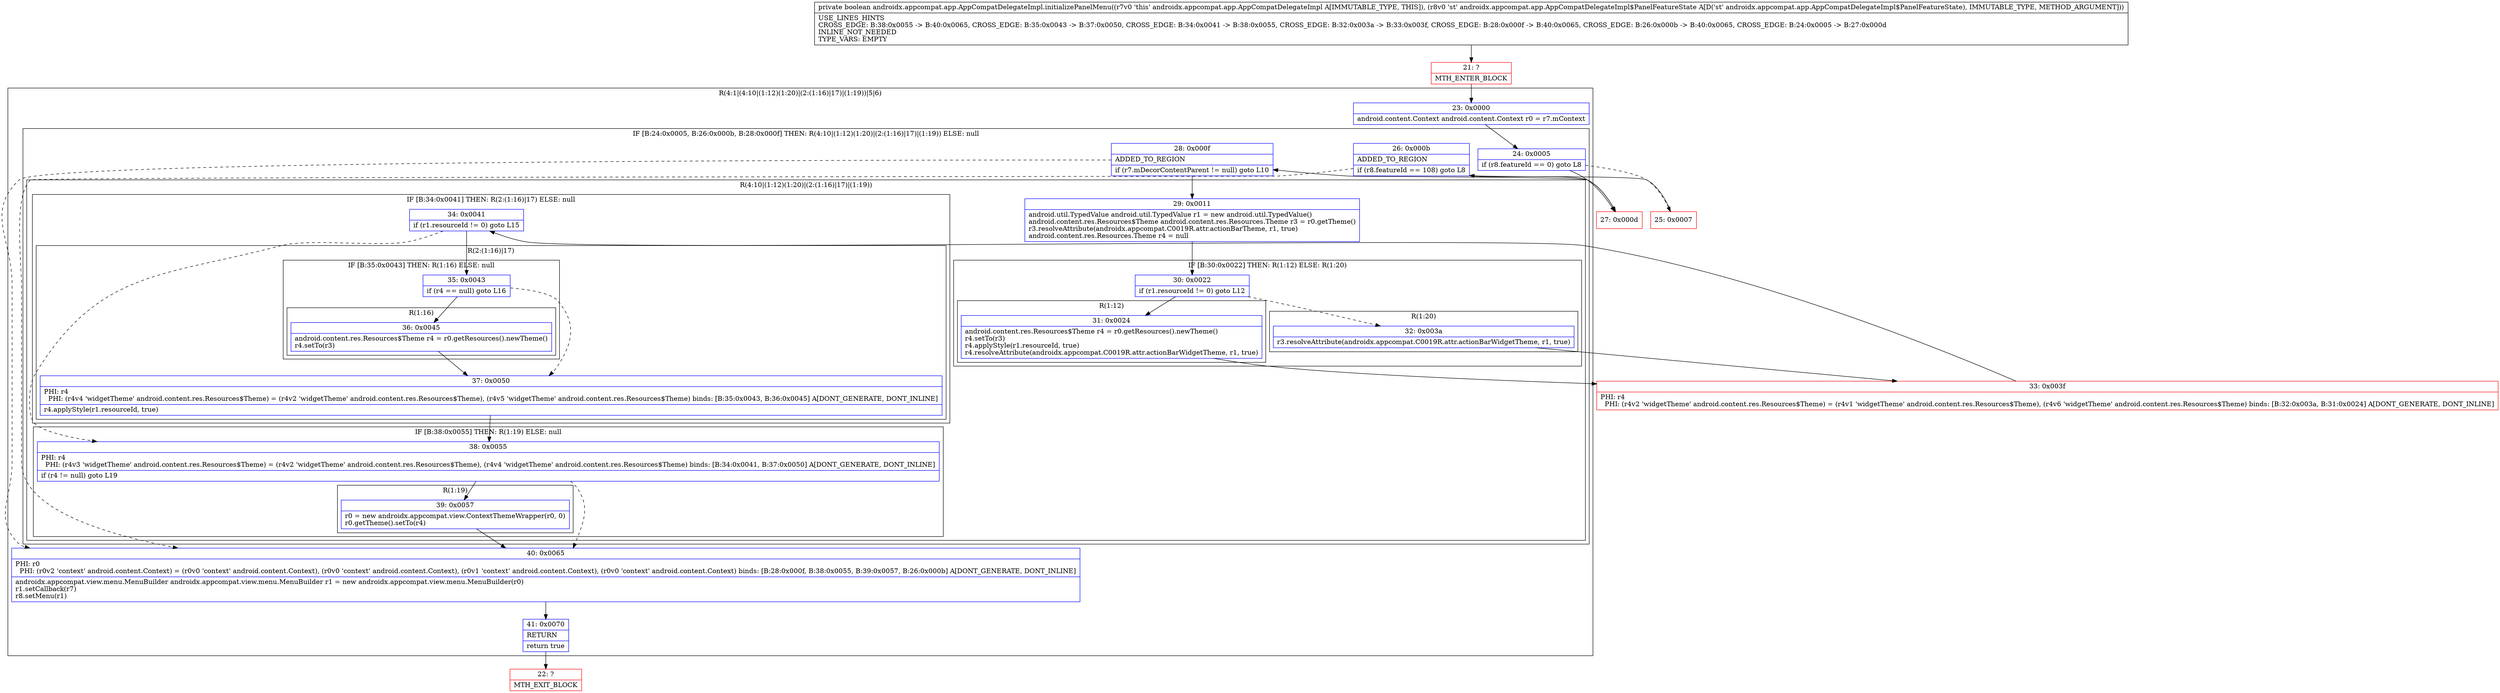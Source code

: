 digraph "CFG forandroidx.appcompat.app.AppCompatDelegateImpl.initializePanelMenu(Landroidx\/appcompat\/app\/AppCompatDelegateImpl$PanelFeatureState;)Z" {
subgraph cluster_Region_1387757855 {
label = "R(4:1|(4:10|(1:12)(1:20)|(2:(1:16)|17)|(1:19))|5|6)";
node [shape=record,color=blue];
Node_23 [shape=record,label="{23\:\ 0x0000|android.content.Context android.content.Context r0 = r7.mContext\l}"];
subgraph cluster_IfRegion_720862932 {
label = "IF [B:24:0x0005, B:26:0x000b, B:28:0x000f] THEN: R(4:10|(1:12)(1:20)|(2:(1:16)|17)|(1:19)) ELSE: null";
node [shape=record,color=blue];
Node_24 [shape=record,label="{24\:\ 0x0005|if (r8.featureId == 0) goto L8\l}"];
Node_26 [shape=record,label="{26\:\ 0x000b|ADDED_TO_REGION\l|if (r8.featureId == 108) goto L8\l}"];
Node_28 [shape=record,label="{28\:\ 0x000f|ADDED_TO_REGION\l|if (r7.mDecorContentParent != null) goto L10\l}"];
subgraph cluster_Region_748587747 {
label = "R(4:10|(1:12)(1:20)|(2:(1:16)|17)|(1:19))";
node [shape=record,color=blue];
Node_29 [shape=record,label="{29\:\ 0x0011|android.util.TypedValue android.util.TypedValue r1 = new android.util.TypedValue()\landroid.content.res.Resources$Theme android.content.res.Resources.Theme r3 = r0.getTheme()\lr3.resolveAttribute(androidx.appcompat.C0019R.attr.actionBarTheme, r1, true)\landroid.content.res.Resources.Theme r4 = null\l}"];
subgraph cluster_IfRegion_423044627 {
label = "IF [B:30:0x0022] THEN: R(1:12) ELSE: R(1:20)";
node [shape=record,color=blue];
Node_30 [shape=record,label="{30\:\ 0x0022|if (r1.resourceId != 0) goto L12\l}"];
subgraph cluster_Region_391749614 {
label = "R(1:12)";
node [shape=record,color=blue];
Node_31 [shape=record,label="{31\:\ 0x0024|android.content.res.Resources$Theme r4 = r0.getResources().newTheme()\lr4.setTo(r3)\lr4.applyStyle(r1.resourceId, true)\lr4.resolveAttribute(androidx.appcompat.C0019R.attr.actionBarWidgetTheme, r1, true)\l}"];
}
subgraph cluster_Region_1101426244 {
label = "R(1:20)";
node [shape=record,color=blue];
Node_32 [shape=record,label="{32\:\ 0x003a|r3.resolveAttribute(androidx.appcompat.C0019R.attr.actionBarWidgetTheme, r1, true)\l}"];
}
}
subgraph cluster_IfRegion_450576241 {
label = "IF [B:34:0x0041] THEN: R(2:(1:16)|17) ELSE: null";
node [shape=record,color=blue];
Node_34 [shape=record,label="{34\:\ 0x0041|if (r1.resourceId != 0) goto L15\l}"];
subgraph cluster_Region_565390346 {
label = "R(2:(1:16)|17)";
node [shape=record,color=blue];
subgraph cluster_IfRegion_26513809 {
label = "IF [B:35:0x0043] THEN: R(1:16) ELSE: null";
node [shape=record,color=blue];
Node_35 [shape=record,label="{35\:\ 0x0043|if (r4 == null) goto L16\l}"];
subgraph cluster_Region_2038979427 {
label = "R(1:16)";
node [shape=record,color=blue];
Node_36 [shape=record,label="{36\:\ 0x0045|android.content.res.Resources$Theme r4 = r0.getResources().newTheme()\lr4.setTo(r3)\l}"];
}
}
Node_37 [shape=record,label="{37\:\ 0x0050|PHI: r4 \l  PHI: (r4v4 'widgetTheme' android.content.res.Resources$Theme) = (r4v2 'widgetTheme' android.content.res.Resources$Theme), (r4v5 'widgetTheme' android.content.res.Resources$Theme) binds: [B:35:0x0043, B:36:0x0045] A[DONT_GENERATE, DONT_INLINE]\l|r4.applyStyle(r1.resourceId, true)\l}"];
}
}
subgraph cluster_IfRegion_1941048233 {
label = "IF [B:38:0x0055] THEN: R(1:19) ELSE: null";
node [shape=record,color=blue];
Node_38 [shape=record,label="{38\:\ 0x0055|PHI: r4 \l  PHI: (r4v3 'widgetTheme' android.content.res.Resources$Theme) = (r4v2 'widgetTheme' android.content.res.Resources$Theme), (r4v4 'widgetTheme' android.content.res.Resources$Theme) binds: [B:34:0x0041, B:37:0x0050] A[DONT_GENERATE, DONT_INLINE]\l|if (r4 != null) goto L19\l}"];
subgraph cluster_Region_1110723948 {
label = "R(1:19)";
node [shape=record,color=blue];
Node_39 [shape=record,label="{39\:\ 0x0057|r0 = new androidx.appcompat.view.ContextThemeWrapper(r0, 0)\lr0.getTheme().setTo(r4)\l}"];
}
}
}
}
Node_40 [shape=record,label="{40\:\ 0x0065|PHI: r0 \l  PHI: (r0v2 'context' android.content.Context) = (r0v0 'context' android.content.Context), (r0v0 'context' android.content.Context), (r0v1 'context' android.content.Context), (r0v0 'context' android.content.Context) binds: [B:28:0x000f, B:38:0x0055, B:39:0x0057, B:26:0x000b] A[DONT_GENERATE, DONT_INLINE]\l|androidx.appcompat.view.menu.MenuBuilder androidx.appcompat.view.menu.MenuBuilder r1 = new androidx.appcompat.view.menu.MenuBuilder(r0)\lr1.setCallback(r7)\lr8.setMenu(r1)\l}"];
Node_41 [shape=record,label="{41\:\ 0x0070|RETURN\l|return true\l}"];
}
Node_21 [shape=record,color=red,label="{21\:\ ?|MTH_ENTER_BLOCK\l}"];
Node_25 [shape=record,color=red,label="{25\:\ 0x0007}"];
Node_22 [shape=record,color=red,label="{22\:\ ?|MTH_EXIT_BLOCK\l}"];
Node_27 [shape=record,color=red,label="{27\:\ 0x000d}"];
Node_33 [shape=record,color=red,label="{33\:\ 0x003f|PHI: r4 \l  PHI: (r4v2 'widgetTheme' android.content.res.Resources$Theme) = (r4v1 'widgetTheme' android.content.res.Resources$Theme), (r4v6 'widgetTheme' android.content.res.Resources$Theme) binds: [B:32:0x003a, B:31:0x0024] A[DONT_GENERATE, DONT_INLINE]\l}"];
MethodNode[shape=record,label="{private boolean androidx.appcompat.app.AppCompatDelegateImpl.initializePanelMenu((r7v0 'this' androidx.appcompat.app.AppCompatDelegateImpl A[IMMUTABLE_TYPE, THIS]), (r8v0 'st' androidx.appcompat.app.AppCompatDelegateImpl$PanelFeatureState A[D('st' androidx.appcompat.app.AppCompatDelegateImpl$PanelFeatureState), IMMUTABLE_TYPE, METHOD_ARGUMENT]))  | USE_LINES_HINTS\lCROSS_EDGE: B:38:0x0055 \-\> B:40:0x0065, CROSS_EDGE: B:35:0x0043 \-\> B:37:0x0050, CROSS_EDGE: B:34:0x0041 \-\> B:38:0x0055, CROSS_EDGE: B:32:0x003a \-\> B:33:0x003f, CROSS_EDGE: B:28:0x000f \-\> B:40:0x0065, CROSS_EDGE: B:26:0x000b \-\> B:40:0x0065, CROSS_EDGE: B:24:0x0005 \-\> B:27:0x000d\lINLINE_NOT_NEEDED\lTYPE_VARS: EMPTY\l}"];
MethodNode -> Node_21;Node_23 -> Node_24;
Node_24 -> Node_25[style=dashed];
Node_24 -> Node_27;
Node_26 -> Node_27;
Node_26 -> Node_40[style=dashed];
Node_28 -> Node_29;
Node_28 -> Node_40[style=dashed];
Node_29 -> Node_30;
Node_30 -> Node_31;
Node_30 -> Node_32[style=dashed];
Node_31 -> Node_33;
Node_32 -> Node_33;
Node_34 -> Node_35;
Node_34 -> Node_38[style=dashed];
Node_35 -> Node_36;
Node_35 -> Node_37[style=dashed];
Node_36 -> Node_37;
Node_37 -> Node_38;
Node_38 -> Node_39;
Node_38 -> Node_40[style=dashed];
Node_39 -> Node_40;
Node_40 -> Node_41;
Node_41 -> Node_22;
Node_21 -> Node_23;
Node_25 -> Node_26;
Node_27 -> Node_28;
Node_33 -> Node_34;
}

